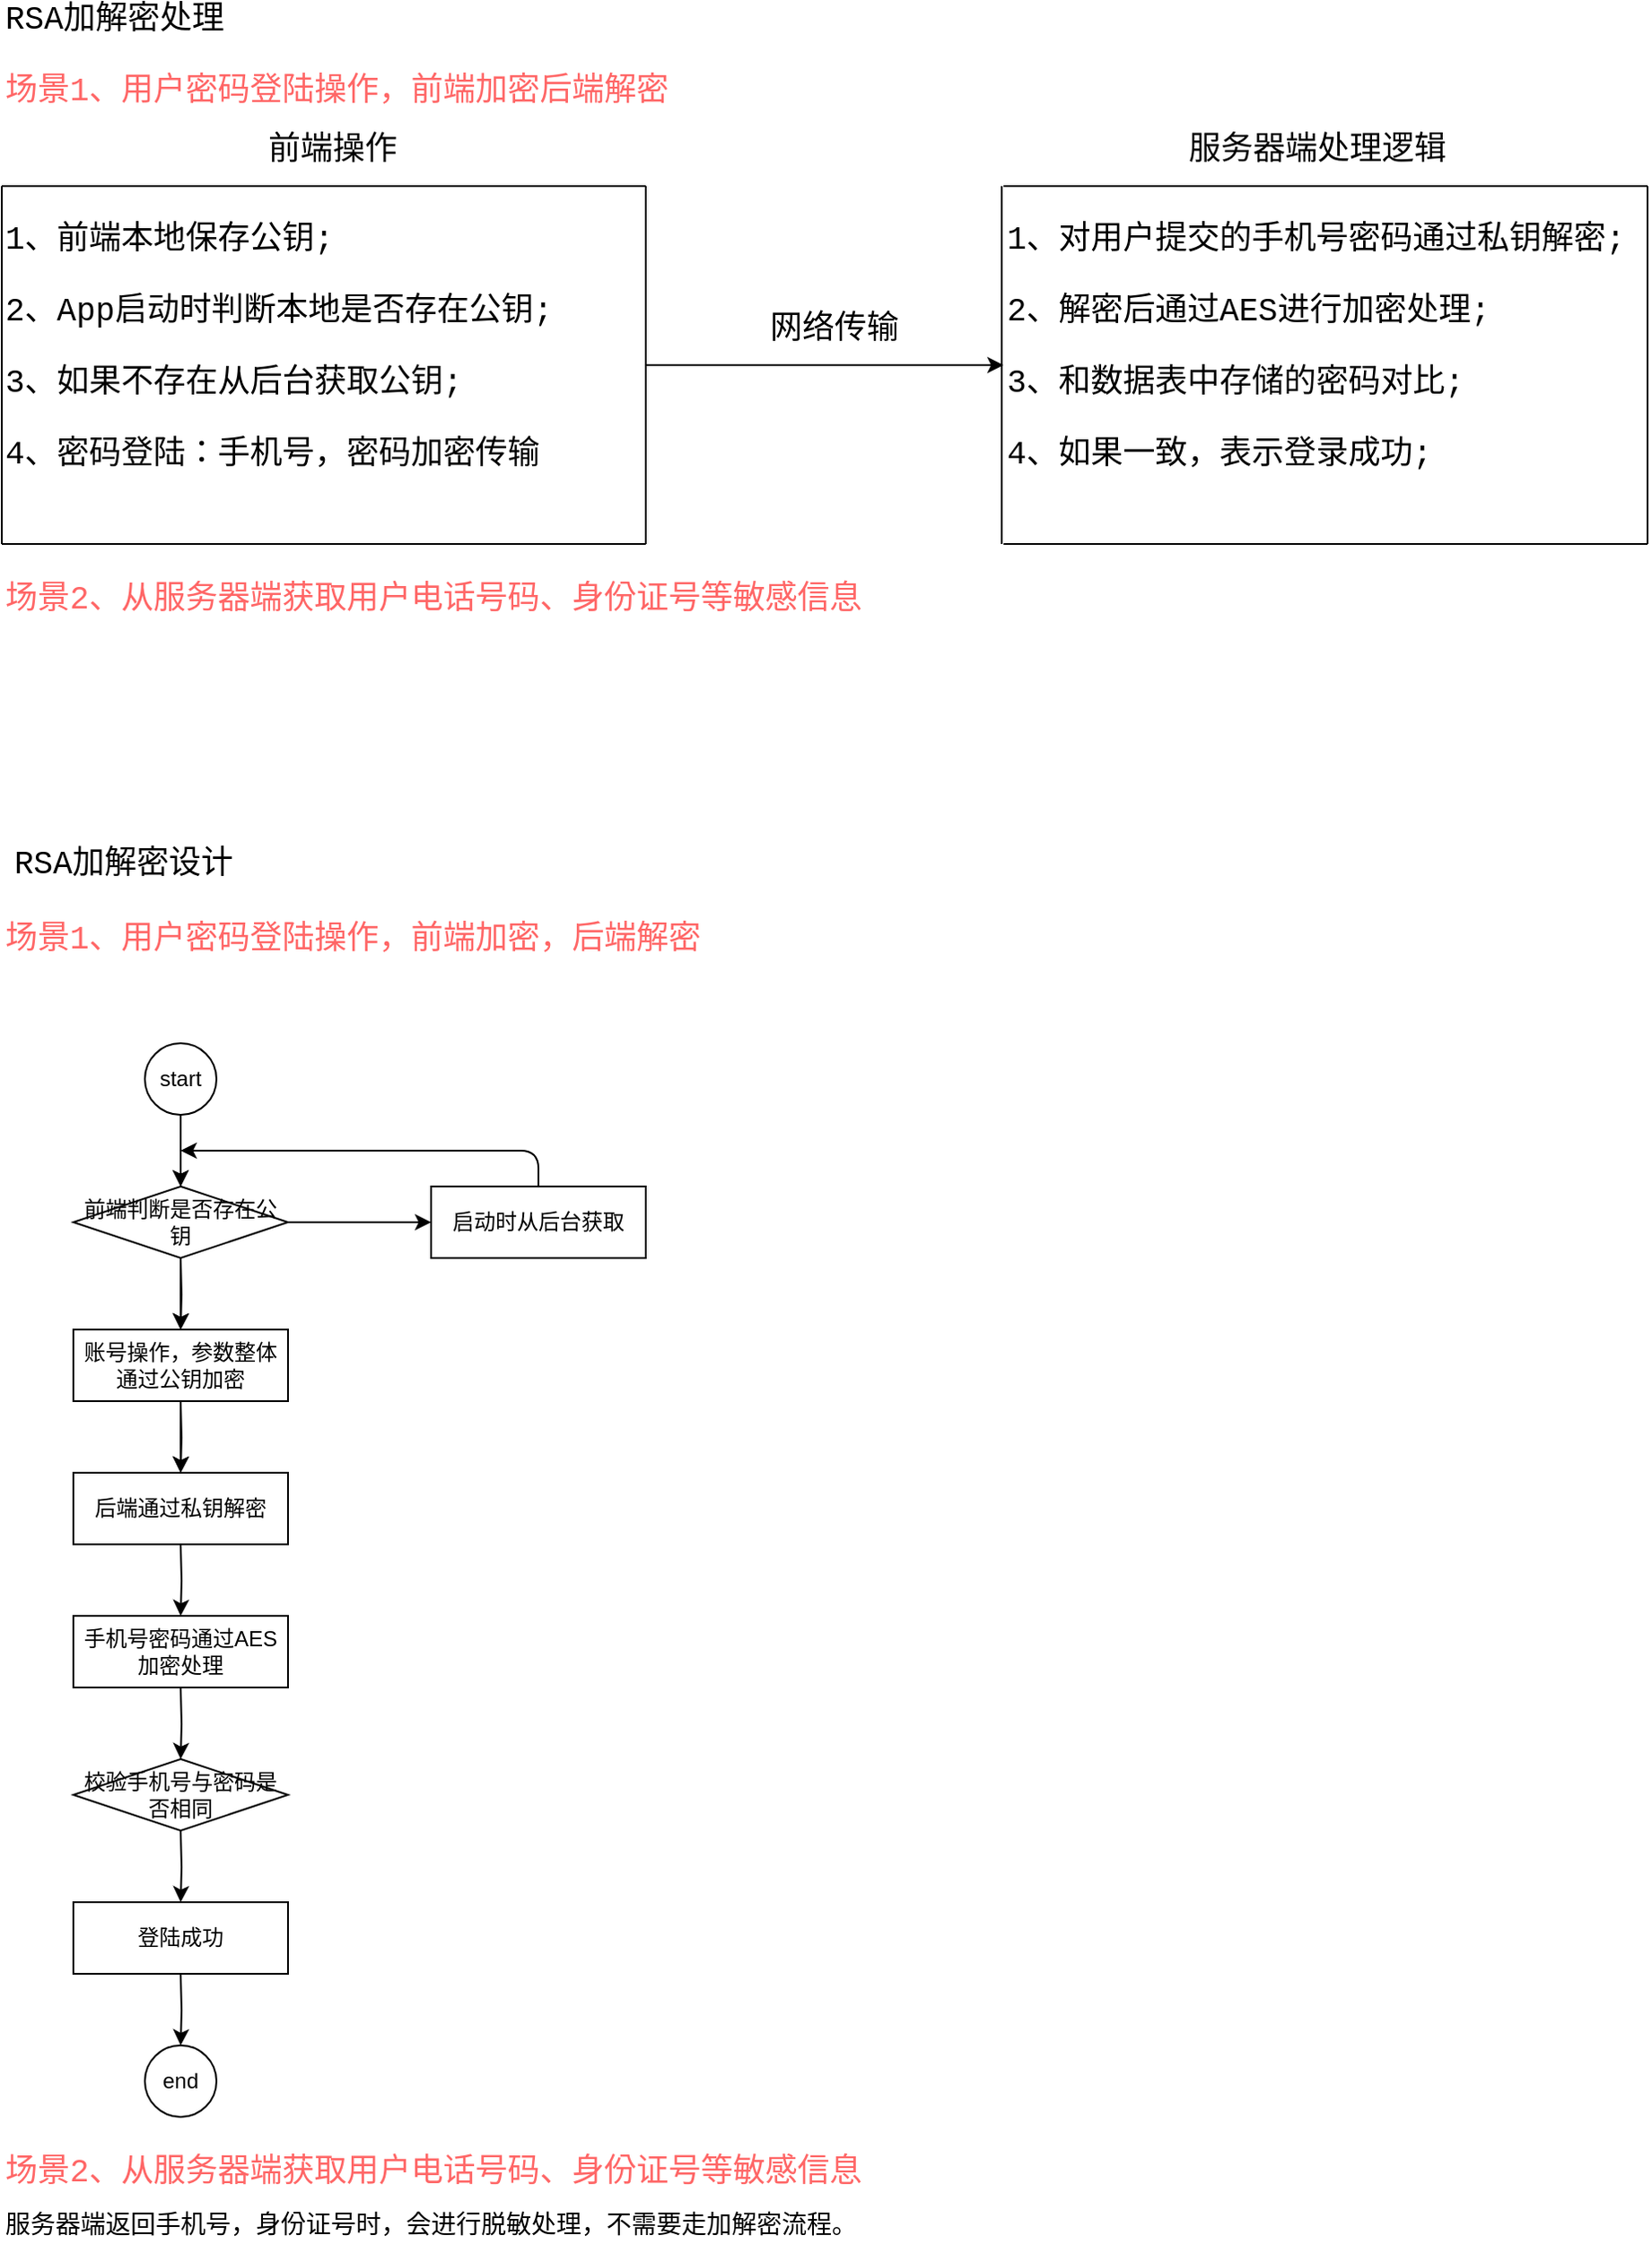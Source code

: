 <mxfile pages="1" version="11.2.2" type="github"><diagram id="vm-nRguI83lP-V9-EnzE" name="第 1 页"><mxGraphModel dx="1550" dy="838" grid="1" gridSize="10" guides="1" tooltips="1" connect="1" arrows="1" fold="1" page="1" pageScale="1" pageWidth="1169" pageHeight="1654" math="0" shadow="0"><root><mxCell id="0"/><mxCell id="1" parent="0"/><mxCell id="TqlClSmck0lXp9NJRzdf-17" value="" style="endArrow=none;html=1;fontFamily=Courier New;fontSize=18;" parent="1" edge="1"><mxGeometry width="50" height="50" relative="1" as="geometry"><mxPoint x="160" y="481" as="sourcePoint"/><mxPoint x="520" y="481" as="targetPoint"/></mxGeometry></mxCell><mxCell id="TqlClSmck0lXp9NJRzdf-18" value="前端操作" style="text;html=1;strokeColor=none;fillColor=none;align=center;verticalAlign=middle;whiteSpace=wrap;rounded=0;fontFamily=Courier New;fontSize=18;" parent="1" vertex="1"><mxGeometry x="290" y="451" width="110" height="20" as="geometry"/></mxCell><mxCell id="TqlClSmck0lXp9NJRzdf-19" value="" style="endArrow=none;html=1;fontFamily=Courier New;fontSize=18;" parent="1" edge="1"><mxGeometry width="50" height="50" relative="1" as="geometry"><mxPoint x="160" y="681" as="sourcePoint"/><mxPoint x="520" y="681" as="targetPoint"/></mxGeometry></mxCell><mxCell id="TqlClSmck0lXp9NJRzdf-20" value="1、前端本地保存公钥;" style="text;html=1;strokeColor=none;fillColor=none;align=left;verticalAlign=middle;whiteSpace=wrap;rounded=0;fontFamily=Courier New;fontSize=18;" parent="1" vertex="1"><mxGeometry x="160" y="501" width="270" height="20" as="geometry"/></mxCell><mxCell id="TqlClSmck0lXp9NJRzdf-21" value="2、App启动时判断本地是否存在公钥;" style="text;html=1;strokeColor=none;fillColor=none;align=left;verticalAlign=middle;whiteSpace=wrap;rounded=0;fontFamily=Courier New;fontSize=18;" parent="1" vertex="1"><mxGeometry x="160" y="541" width="370" height="20" as="geometry"/></mxCell><mxCell id="TqlClSmck0lXp9NJRzdf-24" value="3、如果不存在从后台获取公钥;" style="text;html=1;strokeColor=none;fillColor=none;align=left;verticalAlign=middle;whiteSpace=wrap;rounded=0;fontFamily=Courier New;fontSize=18;" parent="1" vertex="1"><mxGeometry x="160" y="581" width="370" height="20" as="geometry"/></mxCell><mxCell id="TqlClSmck0lXp9NJRzdf-25" value="4、密码登陆：手机号，密码加密传输" style="text;html=1;strokeColor=none;fillColor=none;align=left;verticalAlign=middle;whiteSpace=wrap;rounded=0;fontFamily=Courier New;fontSize=18;" parent="1" vertex="1"><mxGeometry x="160" y="621" width="350" height="20" as="geometry"/></mxCell><mxCell id="TqlClSmck0lXp9NJRzdf-26" value="" style="endArrow=none;html=1;fontFamily=Courier New;fontSize=18;" parent="1" edge="1"><mxGeometry width="50" height="50" relative="1" as="geometry"><mxPoint x="160" y="681" as="sourcePoint"/><mxPoint x="160" y="481" as="targetPoint"/></mxGeometry></mxCell><mxCell id="TqlClSmck0lXp9NJRzdf-27" value="" style="endArrow=none;html=1;fontFamily=Courier New;fontSize=18;" parent="1" edge="1"><mxGeometry width="50" height="50" relative="1" as="geometry"><mxPoint x="520" y="681" as="sourcePoint"/><mxPoint x="520" y="481" as="targetPoint"/></mxGeometry></mxCell><mxCell id="TqlClSmck0lXp9NJRzdf-28" value="服务器端处理逻辑" style="text;html=1;strokeColor=none;fillColor=none;align=center;verticalAlign=middle;whiteSpace=wrap;rounded=0;fontFamily=Courier New;fontSize=18;" parent="1" vertex="1"><mxGeometry x="802.5" y="451" width="185" height="20" as="geometry"/></mxCell><mxCell id="TqlClSmck0lXp9NJRzdf-30" value="" style="endArrow=none;html=1;fontFamily=Courier New;fontSize=18;" parent="1" edge="1"><mxGeometry width="50" height="50" relative="1" as="geometry"><mxPoint x="720" y="481" as="sourcePoint"/><mxPoint x="1080" y="481" as="targetPoint"/></mxGeometry></mxCell><mxCell id="TqlClSmck0lXp9NJRzdf-31" value="1、对用户提交的手机号密码通过私钥解密;" style="text;html=1;strokeColor=none;fillColor=none;align=left;verticalAlign=middle;whiteSpace=wrap;rounded=0;fontFamily=Courier New;fontSize=18;" parent="1" vertex="1"><mxGeometry x="720" y="501" width="350" height="20" as="geometry"/></mxCell><mxCell id="TqlClSmck0lXp9NJRzdf-32" value="2、解密后通过AES进行加密处理;" style="text;html=1;strokeColor=none;fillColor=none;align=left;verticalAlign=middle;whiteSpace=wrap;rounded=0;fontFamily=Courier New;fontSize=18;" parent="1" vertex="1"><mxGeometry x="720" y="541" width="300" height="20" as="geometry"/></mxCell><mxCell id="TqlClSmck0lXp9NJRzdf-33" value="3、和数据表中存储的密码对比;" style="text;html=1;strokeColor=none;fillColor=none;align=left;verticalAlign=middle;whiteSpace=wrap;rounded=0;fontFamily=Courier New;fontSize=18;" parent="1" vertex="1"><mxGeometry x="720" y="581" width="300" height="20" as="geometry"/></mxCell><mxCell id="TqlClSmck0lXp9NJRzdf-34" value="4、如果一致，表示登录成功;" style="text;html=1;strokeColor=none;fillColor=none;align=left;verticalAlign=middle;whiteSpace=wrap;rounded=0;fontFamily=Courier New;fontSize=18;" parent="1" vertex="1"><mxGeometry x="720" y="621" width="300" height="20" as="geometry"/></mxCell><mxCell id="TqlClSmck0lXp9NJRzdf-37" value="" style="endArrow=none;html=1;fontFamily=Courier New;fontSize=18;" parent="1" edge="1"><mxGeometry width="50" height="50" relative="1" as="geometry"><mxPoint x="719" y="681" as="sourcePoint"/><mxPoint x="719" y="481" as="targetPoint"/></mxGeometry></mxCell><mxCell id="TqlClSmck0lXp9NJRzdf-38" value="" style="endArrow=none;html=1;fontFamily=Courier New;fontSize=18;" parent="1" edge="1"><mxGeometry width="50" height="50" relative="1" as="geometry"><mxPoint x="720" y="681" as="sourcePoint"/><mxPoint x="1080" y="681" as="targetPoint"/></mxGeometry></mxCell><mxCell id="TqlClSmck0lXp9NJRzdf-39" value="" style="endArrow=none;html=1;fontFamily=Courier New;fontSize=18;" parent="1" edge="1"><mxGeometry width="50" height="50" relative="1" as="geometry"><mxPoint x="1080" y="681" as="sourcePoint"/><mxPoint x="1080" y="481" as="targetPoint"/></mxGeometry></mxCell><mxCell id="TqlClSmck0lXp9NJRzdf-40" value="" style="endArrow=classic;html=1;fontFamily=Courier New;fontSize=18;" parent="1" edge="1"><mxGeometry width="50" height="50" relative="1" as="geometry"><mxPoint x="520" y="581" as="sourcePoint"/><mxPoint x="720" y="581" as="targetPoint"/></mxGeometry></mxCell><mxCell id="TqlClSmck0lXp9NJRzdf-41" value="网络传输" style="text;html=1;strokeColor=none;fillColor=none;align=center;verticalAlign=middle;whiteSpace=wrap;rounded=0;fontFamily=Courier New;fontSize=18;" parent="1" vertex="1"><mxGeometry x="587.5" y="551" width="75" height="20" as="geometry"/></mxCell><mxCell id="TqlClSmck0lXp9NJRzdf-43" value="RSA加解密处理" style="text;html=1;strokeColor=none;fillColor=none;align=left;verticalAlign=middle;whiteSpace=wrap;rounded=0;fontFamily=Courier New;fontSize=18;" parent="1" vertex="1"><mxGeometry x="160" y="378" width="170" height="20" as="geometry"/></mxCell><mxCell id="TqlClSmck0lXp9NJRzdf-46" value="&lt;font color=&quot;#ff6666&quot;&gt;场景1、用户密码登陆操作，前端加密后端解密&lt;/font&gt;" style="text;html=1;strokeColor=none;fillColor=none;align=left;verticalAlign=middle;whiteSpace=wrap;rounded=0;fontFamily=Courier New;fontSize=18;" parent="1" vertex="1"><mxGeometry x="160" y="418" width="400" height="20" as="geometry"/></mxCell><mxCell id="TqlClSmck0lXp9NJRzdf-47" value="场景2、从服务器端获取用户电话号码、身份证号等敏感信息" style="text;html=1;strokeColor=none;fillColor=none;align=left;verticalAlign=middle;whiteSpace=wrap;rounded=0;fontFamily=Courier New;fontSize=18;fontColor=#FF6666;" parent="1" vertex="1"><mxGeometry x="160" y="702" width="510" height="20" as="geometry"/></mxCell><mxCell id="Q5s1AIALVBdQEQyCwZSe-8" value="" style="edgeStyle=orthogonalEdgeStyle;rounded=0;orthogonalLoop=1;jettySize=auto;html=1;" edge="1" parent="1" source="Q5s1AIALVBdQEQyCwZSe-1" target="Q5s1AIALVBdQEQyCwZSe-2"><mxGeometry relative="1" as="geometry"/></mxCell><mxCell id="Q5s1AIALVBdQEQyCwZSe-1" value="start" style="ellipse;whiteSpace=wrap;html=1;aspect=fixed;" vertex="1" parent="1"><mxGeometry x="240" y="960" width="40" height="40" as="geometry"/></mxCell><mxCell id="Q5s1AIALVBdQEQyCwZSe-12" value="" style="edgeStyle=orthogonalEdgeStyle;rounded=0;orthogonalLoop=1;jettySize=auto;html=1;" edge="1" parent="1" source="Q5s1AIALVBdQEQyCwZSe-2" target="Q5s1AIALVBdQEQyCwZSe-4"><mxGeometry relative="1" as="geometry"/></mxCell><mxCell id="Q5s1AIALVBdQEQyCwZSe-2" value="前端判断是否存在公钥" style="rhombus;whiteSpace=wrap;html=1;" vertex="1" parent="1"><mxGeometry x="200" y="1040" width="120" height="40" as="geometry"/></mxCell><mxCell id="Q5s1AIALVBdQEQyCwZSe-3" value="启动时从后台获取" style="rounded=0;whiteSpace=wrap;html=1;" vertex="1" parent="1"><mxGeometry x="400" y="1040" width="120" height="40" as="geometry"/></mxCell><mxCell id="Q5s1AIALVBdQEQyCwZSe-17" value="" style="edgeStyle=orthogonalEdgeStyle;rounded=0;orthogonalLoop=1;jettySize=auto;html=1;" edge="1" parent="1" source="Q5s1AIALVBdQEQyCwZSe-4" target="Q5s1AIALVBdQEQyCwZSe-11"><mxGeometry relative="1" as="geometry"/></mxCell><mxCell id="Q5s1AIALVBdQEQyCwZSe-4" value="账号操作，参数整体通过公钥加密" style="rounded=0;whiteSpace=wrap;html=1;" vertex="1" parent="1"><mxGeometry x="200" y="1120" width="120" height="40" as="geometry"/></mxCell><mxCell id="Q5s1AIALVBdQEQyCwZSe-7" value="" style="endArrow=classic;html=1;entryX=0.5;entryY=0;entryDx=0;entryDy=0;" edge="1" parent="1" target="Q5s1AIALVBdQEQyCwZSe-2"><mxGeometry width="50" height="50" relative="1" as="geometry"><mxPoint x="260" y="1003" as="sourcePoint"/><mxPoint x="10" y="1240" as="targetPoint"/></mxGeometry></mxCell><mxCell id="Q5s1AIALVBdQEQyCwZSe-9" value="" style="edgeStyle=orthogonalEdgeStyle;rounded=0;orthogonalLoop=1;jettySize=auto;html=1;" edge="1" parent="1"><mxGeometry relative="1" as="geometry"><mxPoint x="260" y="1080" as="sourcePoint"/><mxPoint x="260" y="1120" as="targetPoint"/></mxGeometry></mxCell><mxCell id="Q5s1AIALVBdQEQyCwZSe-10" value="" style="endArrow=classic;html=1;entryX=0;entryY=0.5;entryDx=0;entryDy=0;exitX=1;exitY=0.5;exitDx=0;exitDy=0;" edge="1" parent="1" source="Q5s1AIALVBdQEQyCwZSe-2" target="Q5s1AIALVBdQEQyCwZSe-3"><mxGeometry width="50" height="50" relative="1" as="geometry"><mxPoint x="300" y="1110" as="sourcePoint"/><mxPoint x="350" y="1060" as="targetPoint"/></mxGeometry></mxCell><mxCell id="Q5s1AIALVBdQEQyCwZSe-11" value="后端通过私钥解密" style="rounded=0;whiteSpace=wrap;html=1;" vertex="1" parent="1"><mxGeometry x="200" y="1200" width="120" height="40" as="geometry"/></mxCell><mxCell id="Q5s1AIALVBdQEQyCwZSe-13" value="" style="edgeStyle=orthogonalEdgeStyle;rounded=0;orthogonalLoop=1;jettySize=auto;html=1;" edge="1" parent="1"><mxGeometry relative="1" as="geometry"><mxPoint x="260" y="1160" as="sourcePoint"/><mxPoint x="260" y="1200" as="targetPoint"/></mxGeometry></mxCell><mxCell id="Q5s1AIALVBdQEQyCwZSe-14" value="手机号密码通过AES加密处理" style="rounded=0;whiteSpace=wrap;html=1;" vertex="1" parent="1"><mxGeometry x="200" y="1280" width="120" height="40" as="geometry"/></mxCell><mxCell id="Q5s1AIALVBdQEQyCwZSe-16" value="校验手机号与密码是否相同" style="rhombus;whiteSpace=wrap;html=1;" vertex="1" parent="1"><mxGeometry x="200" y="1360" width="120" height="40" as="geometry"/></mxCell><mxCell id="Q5s1AIALVBdQEQyCwZSe-18" value="" style="edgeStyle=orthogonalEdgeStyle;rounded=0;orthogonalLoop=1;jettySize=auto;html=1;" edge="1" parent="1"><mxGeometry relative="1" as="geometry"><mxPoint x="260" y="1240" as="sourcePoint"/><mxPoint x="260" y="1280" as="targetPoint"/></mxGeometry></mxCell><mxCell id="Q5s1AIALVBdQEQyCwZSe-19" value="" style="edgeStyle=orthogonalEdgeStyle;rounded=0;orthogonalLoop=1;jettySize=auto;html=1;" edge="1" parent="1"><mxGeometry relative="1" as="geometry"><mxPoint x="260" y="1320" as="sourcePoint"/><mxPoint x="260" y="1360" as="targetPoint"/></mxGeometry></mxCell><mxCell id="Q5s1AIALVBdQEQyCwZSe-21" value="end" style="ellipse;whiteSpace=wrap;html=1;aspect=fixed;" vertex="1" parent="1"><mxGeometry x="240" y="1520" width="40" height="40" as="geometry"/></mxCell><mxCell id="Q5s1AIALVBdQEQyCwZSe-22" value="" style="edgeStyle=orthogonalEdgeStyle;rounded=0;orthogonalLoop=1;jettySize=auto;html=1;" edge="1" parent="1"><mxGeometry relative="1" as="geometry"><mxPoint x="260" y="1400" as="sourcePoint"/><mxPoint x="260" y="1440" as="targetPoint"/></mxGeometry></mxCell><mxCell id="Q5s1AIALVBdQEQyCwZSe-23" value="" style="edgeStyle=orthogonalEdgeStyle;rounded=0;orthogonalLoop=1;jettySize=auto;html=1;" edge="1" parent="1"><mxGeometry relative="1" as="geometry"><mxPoint x="260" y="1480" as="sourcePoint"/><mxPoint x="260" y="1520" as="targetPoint"/></mxGeometry></mxCell><mxCell id="Q5s1AIALVBdQEQyCwZSe-24" value="" style="endArrow=classic;html=1;" edge="1" parent="1"><mxGeometry width="50" height="50" relative="1" as="geometry"><mxPoint x="460" y="1040" as="sourcePoint"/><mxPoint x="260" y="1020" as="targetPoint"/><Array as="points"><mxPoint x="460" y="1020"/></Array></mxGeometry></mxCell><mxCell id="Q5s1AIALVBdQEQyCwZSe-25" value="登陆成功" style="rounded=0;whiteSpace=wrap;html=1;" vertex="1" parent="1"><mxGeometry x="200" y="1440" width="120" height="40" as="geometry"/></mxCell><mxCell id="Q5s1AIALVBdQEQyCwZSe-26" value="&lt;font color=&quot;#ff6666&quot;&gt;场景1、用户密码登陆操作，前端加密，后端解密&lt;/font&gt;" style="text;html=1;strokeColor=none;fillColor=none;align=left;verticalAlign=middle;whiteSpace=wrap;rounded=0;fontFamily=Courier New;fontSize=18;" vertex="1" parent="1"><mxGeometry x="160" y="892" width="400" height="20" as="geometry"/></mxCell><mxCell id="Q5s1AIALVBdQEQyCwZSe-27" value="RSA加解密设计" style="text;html=1;strokeColor=none;fillColor=none;align=left;verticalAlign=middle;whiteSpace=wrap;rounded=0;fontFamily=Courier New;fontSize=18;" vertex="1" parent="1"><mxGeometry x="165" y="850" width="170" height="20" as="geometry"/></mxCell><mxCell id="Q5s1AIALVBdQEQyCwZSe-31" value="场景2、从服务器端获取用户电话号码、身份证号等敏感信息" style="text;html=1;strokeColor=none;fillColor=none;align=left;verticalAlign=middle;whiteSpace=wrap;rounded=0;fontFamily=Courier New;fontSize=18;fontColor=#FF6666;" vertex="1" parent="1"><mxGeometry x="160" y="1580.8" width="510" height="20" as="geometry"/></mxCell><mxCell id="Q5s1AIALVBdQEQyCwZSe-32" value="服务器端返回手机号，身份证号时，会进行脱敏处理，不需要走加解密流程。" style="text;html=1;strokeColor=none;fillColor=none;align=left;verticalAlign=middle;whiteSpace=wrap;rounded=0;fontSize=14;" vertex="1" parent="1"><mxGeometry x="160" y="1610" width="480" height="20" as="geometry"/></mxCell></root></mxGraphModel></diagram></mxfile>